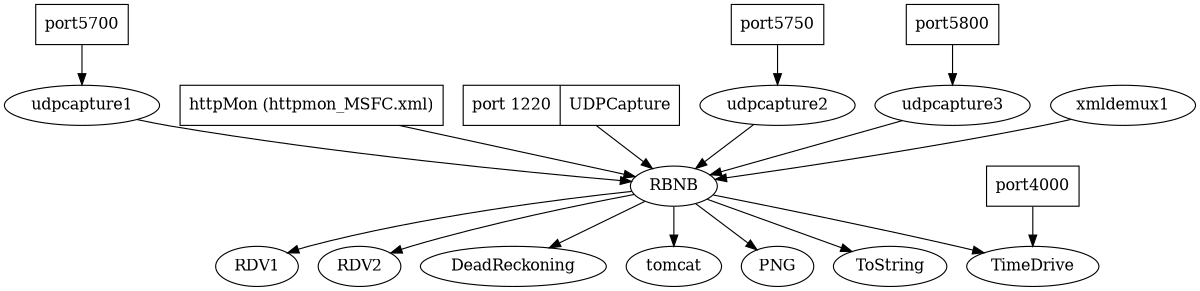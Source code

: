 digraph p3second {
	// Graph defines
	size = "8,10.5" // Full-page with .5" margins
	
	// Node definitions
	port5700 [shape=box];
	port5750 [shape=box]
	port5800 [shape=box];
	httpmon1 [shape=box, label="httpMon (httpmon_MSFC.xml)"];
	port4000 [shape=box];
	portXXXX [shape=record,label="<f0>port 1220|<f1>UDPCapture"];
	
	portXXXX -> RBNB;
	port5700 -> udpcapture1 -> RBNB;
	port5750-> udpcapture2 -> RBNB;
	port5800 -> udpcapture3 -> RBNB;
	httpmon1 -> RBNB;
	xmldemux1 -> RBNB;
	RBNB -> RDV1;
	RBNB -> RDV2;
	RBNB -> DeadReckoning;
	RBNB -> tomcat;
	RBNB -> PNG;
	RBNB -> ToString;
	port4000 -> TimeDrive;
	RBNB -> TimeDrive;
}